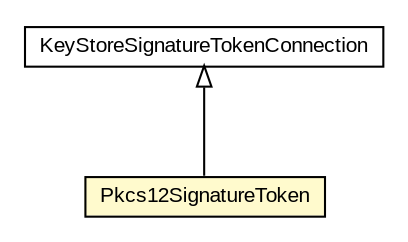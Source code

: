 #!/usr/local/bin/dot
#
# Class diagram 
# Generated by UMLGraph version R5_6-24-gf6e263 (http://www.umlgraph.org/)
#

digraph G {
	edge [fontname="arial",fontsize=10,labelfontname="arial",labelfontsize=10];
	node [fontname="arial",fontsize=10,shape=plaintext];
	nodesep=0.25;
	ranksep=0.5;
	// eu.europa.esig.dss.token.Pkcs12SignatureToken
	c508267 [label=<<table title="eu.europa.esig.dss.token.Pkcs12SignatureToken" border="0" cellborder="1" cellspacing="0" cellpadding="2" port="p" bgcolor="lemonChiffon" href="./Pkcs12SignatureToken.html">
		<tr><td><table border="0" cellspacing="0" cellpadding="1">
<tr><td align="center" balign="center"> Pkcs12SignatureToken </td></tr>
		</table></td></tr>
		</table>>, URL="./Pkcs12SignatureToken.html", fontname="arial", fontcolor="black", fontsize=10.0];
	// eu.europa.esig.dss.token.KeyStoreSignatureTokenConnection
	c508270 [label=<<table title="eu.europa.esig.dss.token.KeyStoreSignatureTokenConnection" border="0" cellborder="1" cellspacing="0" cellpadding="2" port="p" href="./KeyStoreSignatureTokenConnection.html">
		<tr><td><table border="0" cellspacing="0" cellpadding="1">
<tr><td align="center" balign="center"> KeyStoreSignatureTokenConnection </td></tr>
		</table></td></tr>
		</table>>, URL="./KeyStoreSignatureTokenConnection.html", fontname="arial", fontcolor="black", fontsize=10.0];
	//eu.europa.esig.dss.token.Pkcs12SignatureToken extends eu.europa.esig.dss.token.KeyStoreSignatureTokenConnection
	c508270:p -> c508267:p [dir=back,arrowtail=empty];
}

